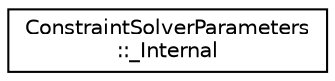 digraph "Graphical Class Hierarchy"
{
 // LATEX_PDF_SIZE
  edge [fontname="Helvetica",fontsize="10",labelfontname="Helvetica",labelfontsize="10"];
  node [fontname="Helvetica",fontsize="10",shape=record];
  rankdir="LR";
  Node0 [label="ConstraintSolverParameters\l::_Internal",height=0.2,width=0.4,color="black", fillcolor="white", style="filled",URL="$classoperations__research_1_1_constraint_solver_parameters_1_1___internal.html",tooltip=" "];
}
